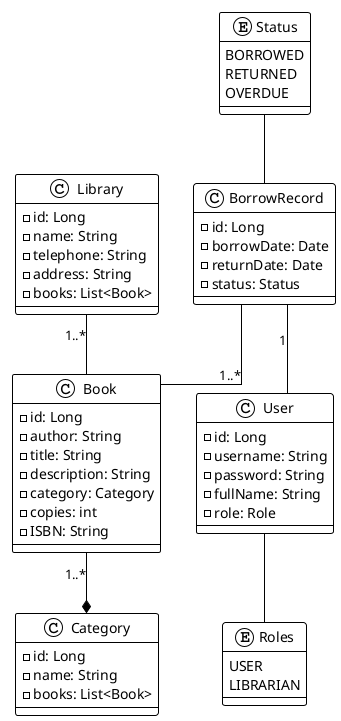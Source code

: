 @startuml "Class Diagram For ALMS"
!theme plain
skinparam linetype ortho

class Library {
  - id: Long
  - name: String
  - telephone: String
  - address: String
  - books: List<Book>
}

class Book {
  - id: Long
  - author: String
  - title: String
  - description: String
  - category: Category
  - copies: int
  - ISBN: String
}

class Category {
  - id: Long
  - name: String
  - books: List<Book>
}

class User {
  - id: Long
  - username: String
  - password: String
  - fullName: String
  - role: Role
}

class BorrowRecord {
  - id: Long
  - borrowDate: Date
  - returnDate: Date
  - status: Status
}

enum Status {
  BORROWED
  RETURNED
  OVERDUE
}

enum Roles {
  USER
  LIBRARIAN
}

User -- Roles
BorrowRecord -- User : "1" 
BorrowRecord -- Book : "1..*"
Library -- Book : "1..*"
Book --* Category : "1..*"
Status -- BorrowRecord

@enduml